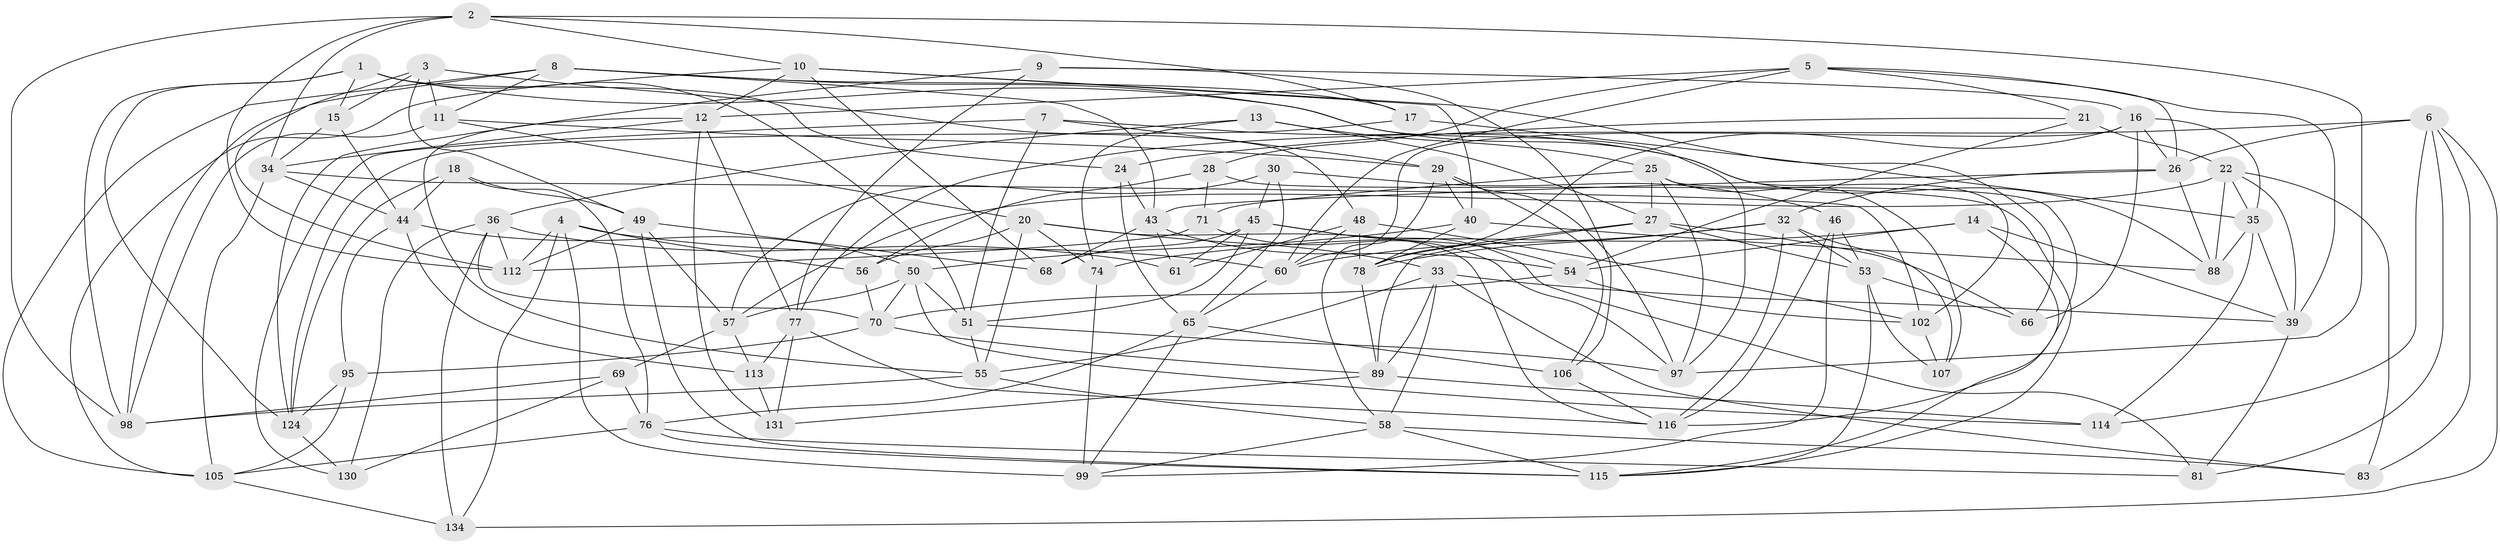 // Generated by graph-tools (version 1.1) at 2025/52/02/27/25 19:52:30]
// undirected, 82 vertices, 213 edges
graph export_dot {
graph [start="1"]
  node [color=gray90,style=filled];
  1 [super="+31"];
  2 [super="+47"];
  3 [super="+52"];
  4 [super="+41"];
  5 [super="+42"];
  6 [super="+38"];
  7;
  8 [super="+23"];
  9;
  10 [super="+19"];
  11 [super="+79"];
  12 [super="+94"];
  13;
  14;
  15;
  16 [super="+111"];
  17;
  18;
  20 [super="+93"];
  21;
  22 [super="+120"];
  24;
  25 [super="+62"];
  26 [super="+64"];
  27 [super="+109"];
  28;
  29 [super="+91"];
  30;
  32 [super="+37"];
  33 [super="+103"];
  34 [super="+110"];
  35 [super="+75"];
  36 [super="+84"];
  39 [super="+82"];
  40 [super="+85"];
  43 [super="+126"];
  44 [super="+101"];
  45 [super="+96"];
  46;
  48 [super="+128"];
  49 [super="+100"];
  50 [super="+104"];
  51 [super="+72"];
  53 [super="+67"];
  54 [super="+135"];
  55 [super="+118"];
  56;
  57 [super="+59"];
  58 [super="+87"];
  60 [super="+63"];
  61;
  65 [super="+73"];
  66;
  68;
  69;
  70 [super="+80"];
  71;
  74;
  76 [super="+86"];
  77 [super="+119"];
  78 [super="+121"];
  81;
  83;
  88 [super="+92"];
  89 [super="+90"];
  95;
  97 [super="+127"];
  98 [super="+108"];
  99 [super="+133"];
  102 [super="+129"];
  105 [super="+122"];
  106;
  107;
  112 [super="+117"];
  113;
  114;
  115 [super="+132"];
  116 [super="+123"];
  124 [super="+125"];
  130;
  131;
  134;
  1 -- 124;
  1 -- 24;
  1 -- 102;
  1 -- 98;
  1 -- 51;
  1 -- 15;
  2 -- 98;
  2 -- 17;
  2 -- 34;
  2 -- 10;
  2 -- 112;
  2 -- 97;
  3 -- 49;
  3 -- 48;
  3 -- 11 [weight=2];
  3 -- 15;
  3 -- 112;
  4 -- 60;
  4 -- 56;
  4 -- 99 [weight=2];
  4 -- 112;
  4 -- 134;
  5 -- 21;
  5 -- 28;
  5 -- 12;
  5 -- 26;
  5 -- 60;
  5 -- 39;
  6 -- 114;
  6 -- 134;
  6 -- 83;
  6 -- 81;
  6 -- 26;
  6 -- 77;
  7 -- 29;
  7 -- 88;
  7 -- 130;
  7 -- 51;
  8 -- 97;
  8 -- 11;
  8 -- 105;
  8 -- 17;
  8 -- 98;
  8 -- 43;
  9 -- 16;
  9 -- 106;
  9 -- 124;
  9 -- 77;
  10 -- 105;
  10 -- 66;
  10 -- 40;
  10 -- 68;
  10 -- 12;
  11 -- 98;
  11 -- 20;
  11 -- 29;
  12 -- 55;
  12 -- 77;
  12 -- 34;
  12 -- 131;
  13 -- 36;
  13 -- 27;
  13 -- 74;
  13 -- 25;
  14 -- 39;
  14 -- 74;
  14 -- 115;
  14 -- 54;
  15 -- 34;
  15 -- 44;
  16 -- 78;
  16 -- 35;
  16 -- 26;
  16 -- 60;
  16 -- 66;
  17 -- 124;
  17 -- 35;
  18 -- 124;
  18 -- 76;
  18 -- 44;
  18 -- 49;
  20 -- 74;
  20 -- 55;
  20 -- 56;
  20 -- 33;
  20 -- 116;
  21 -- 24;
  21 -- 54;
  21 -- 22;
  22 -- 35;
  22 -- 88;
  22 -- 83;
  22 -- 39;
  22 -- 57;
  24 -- 43;
  24 -- 65;
  25 -- 107;
  25 -- 27;
  25 -- 71;
  25 -- 97;
  25 -- 116;
  26 -- 43;
  26 -- 32;
  26 -- 88;
  27 -- 66;
  27 -- 89;
  27 -- 53;
  27 -- 78;
  28 -- 56;
  28 -- 71;
  28 -- 115;
  29 -- 106;
  29 -- 58;
  29 -- 97;
  29 -- 40;
  30 -- 46;
  30 -- 65;
  30 -- 45;
  30 -- 57;
  32 -- 116;
  32 -- 60;
  32 -- 107;
  32 -- 53;
  32 -- 78;
  33 -- 83;
  33 -- 39;
  33 -- 55;
  33 -- 89;
  33 -- 58;
  34 -- 102;
  34 -- 105;
  34 -- 44;
  35 -- 114;
  35 -- 39;
  35 -- 88;
  36 -- 134;
  36 -- 70;
  36 -- 112;
  36 -- 130;
  36 -- 61;
  39 -- 81;
  40 -- 88 [weight=2];
  40 -- 78;
  40 -- 50;
  43 -- 54;
  43 -- 68;
  43 -- 61;
  44 -- 95;
  44 -- 50;
  44 -- 113;
  45 -- 68;
  45 -- 51;
  45 -- 81;
  45 -- 61;
  45 -- 54;
  46 -- 53;
  46 -- 99;
  46 -- 116;
  48 -- 60;
  48 -- 78;
  48 -- 61;
  48 -- 102 [weight=2];
  49 -- 68;
  49 -- 112;
  49 -- 57;
  49 -- 115;
  50 -- 114;
  50 -- 51;
  50 -- 70;
  50 -- 57;
  51 -- 97;
  51 -- 55;
  53 -- 107;
  53 -- 66;
  53 -- 115;
  54 -- 102;
  54 -- 70;
  55 -- 98;
  55 -- 58;
  56 -- 70;
  57 -- 113;
  57 -- 69;
  58 -- 99;
  58 -- 115;
  58 -- 83;
  60 -- 65;
  65 -- 106;
  65 -- 76;
  65 -- 99;
  69 -- 130;
  69 -- 76;
  69 -- 98;
  70 -- 95;
  70 -- 89;
  71 -- 97;
  71 -- 112;
  74 -- 99;
  76 -- 105;
  76 -- 81;
  76 -- 115;
  77 -- 113;
  77 -- 131;
  77 -- 116;
  78 -- 89;
  89 -- 131;
  89 -- 114;
  95 -- 124;
  95 -- 105;
  102 -- 107;
  105 -- 134;
  106 -- 116;
  113 -- 131;
  124 -- 130;
}
